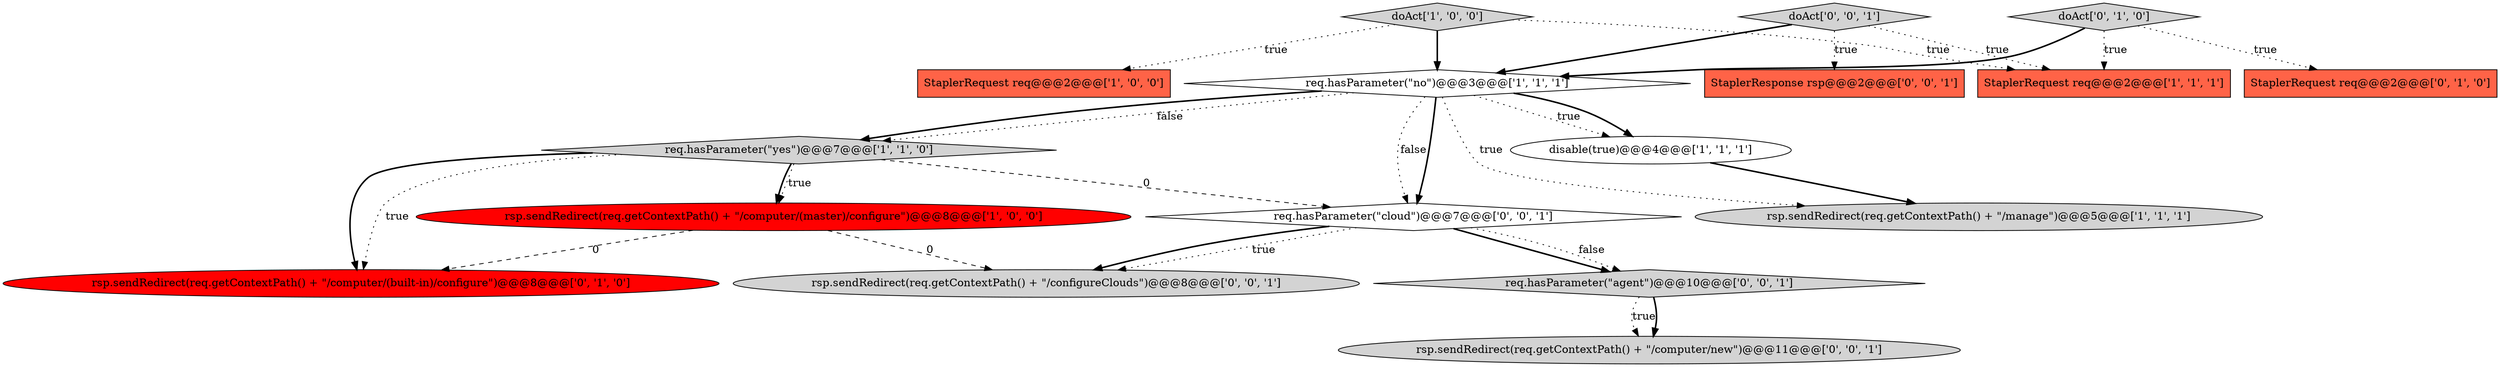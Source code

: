 digraph {
0 [style = filled, label = "rsp.sendRedirect(req.getContextPath() + \"/computer/(master)/configure\")@@@8@@@['1', '0', '0']", fillcolor = red, shape = ellipse image = "AAA1AAABBB1BBB"];
11 [style = filled, label = "StaplerResponse rsp@@@2@@@['0', '0', '1']", fillcolor = tomato, shape = box image = "AAA0AAABBB3BBB"];
15 [style = filled, label = "rsp.sendRedirect(req.getContextPath() + \"/configureClouds\")@@@8@@@['0', '0', '1']", fillcolor = lightgray, shape = ellipse image = "AAA0AAABBB3BBB"];
2 [style = filled, label = "doAct['1', '0', '0']", fillcolor = lightgray, shape = diamond image = "AAA0AAABBB1BBB"];
10 [style = filled, label = "rsp.sendRedirect(req.getContextPath() + \"/computer/(built-in)/configure\")@@@8@@@['0', '1', '0']", fillcolor = red, shape = ellipse image = "AAA1AAABBB2BBB"];
3 [style = filled, label = "StaplerRequest req@@@2@@@['1', '0', '0']", fillcolor = tomato, shape = box image = "AAA0AAABBB1BBB"];
12 [style = filled, label = "req.hasParameter(\"agent\")@@@10@@@['0', '0', '1']", fillcolor = lightgray, shape = diamond image = "AAA0AAABBB3BBB"];
1 [style = filled, label = "disable(true)@@@4@@@['1', '1', '1']", fillcolor = white, shape = ellipse image = "AAA0AAABBB1BBB"];
5 [style = filled, label = "req.hasParameter(\"yes\")@@@7@@@['1', '1', '0']", fillcolor = lightgray, shape = diamond image = "AAA0AAABBB1BBB"];
6 [style = filled, label = "req.hasParameter(\"no\")@@@3@@@['1', '1', '1']", fillcolor = white, shape = diamond image = "AAA0AAABBB1BBB"];
8 [style = filled, label = "StaplerRequest req@@@2@@@['0', '1', '0']", fillcolor = tomato, shape = box image = "AAA0AAABBB2BBB"];
13 [style = filled, label = "req.hasParameter(\"cloud\")@@@7@@@['0', '0', '1']", fillcolor = white, shape = diamond image = "AAA0AAABBB3BBB"];
16 [style = filled, label = "doAct['0', '0', '1']", fillcolor = lightgray, shape = diamond image = "AAA0AAABBB3BBB"];
7 [style = filled, label = "rsp.sendRedirect(req.getContextPath() + \"/manage\")@@@5@@@['1', '1', '1']", fillcolor = lightgray, shape = ellipse image = "AAA0AAABBB1BBB"];
14 [style = filled, label = "rsp.sendRedirect(req.getContextPath() + \"/computer/new\")@@@11@@@['0', '0', '1']", fillcolor = lightgray, shape = ellipse image = "AAA0AAABBB3BBB"];
4 [style = filled, label = "StaplerRequest req@@@2@@@['1', '1', '1']", fillcolor = tomato, shape = box image = "AAA0AAABBB1BBB"];
9 [style = filled, label = "doAct['0', '1', '0']", fillcolor = lightgray, shape = diamond image = "AAA0AAABBB2BBB"];
2->3 [style = dotted, label="true"];
5->13 [style = dashed, label="0"];
6->13 [style = dotted, label="false"];
5->10 [style = bold, label=""];
6->5 [style = dotted, label="false"];
2->6 [style = bold, label=""];
5->10 [style = dotted, label="true"];
16->6 [style = bold, label=""];
6->1 [style = dotted, label="true"];
0->15 [style = dashed, label="0"];
5->0 [style = dotted, label="true"];
16->4 [style = dotted, label="true"];
1->7 [style = bold, label=""];
0->10 [style = dashed, label="0"];
9->6 [style = bold, label=""];
9->8 [style = dotted, label="true"];
6->1 [style = bold, label=""];
12->14 [style = dotted, label="true"];
6->5 [style = bold, label=""];
13->12 [style = bold, label=""];
5->0 [style = bold, label=""];
13->12 [style = dotted, label="false"];
6->13 [style = bold, label=""];
2->4 [style = dotted, label="true"];
12->14 [style = bold, label=""];
6->7 [style = dotted, label="true"];
9->4 [style = dotted, label="true"];
13->15 [style = dotted, label="true"];
13->15 [style = bold, label=""];
16->11 [style = dotted, label="true"];
}
